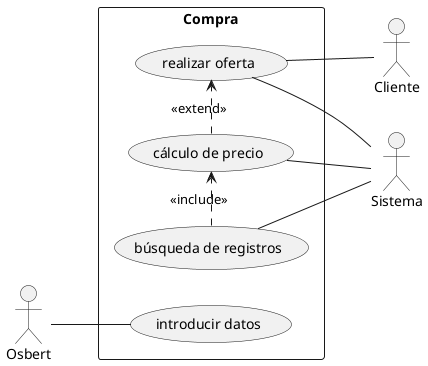 @startuml

left to right direction
skinparam packageStyle rectangle
actor Osbert
actor Sistema
actor Cliente
rectangle Compra {
  Osbert -- (introducir datos)
  (búsqueda de registros) -- (Sistema)
  (búsqueda de registros) .> (cálculo de precio) : <<include>>
  (cálculo de precio) .> (realizar oferta) : <<extend>>
  (cálculo de precio) -- Sistema
  (realizar oferta) -- Cliente
  (realizar oferta) -- Sistema
}

@enduml